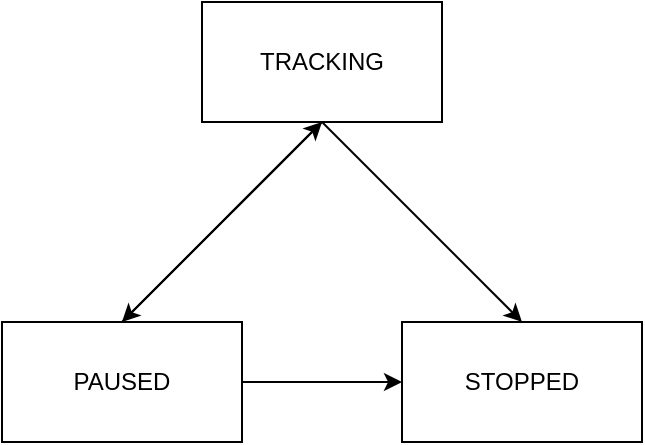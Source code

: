 <mxfile version="24.7.17">
  <diagram name="Page-1" id="ZWHEfGFO3fVckML94Ghl">
    <mxGraphModel dx="994" dy="628" grid="1" gridSize="10" guides="1" tooltips="1" connect="1" arrows="1" fold="1" page="1" pageScale="1" pageWidth="850" pageHeight="1100" background="none" math="0" shadow="0">
      <root>
        <mxCell id="0" />
        <mxCell id="1" parent="0" />
        <mxCell id="Pz3ju6JUrsaKP-L_kg8Y-3" value="" style="rounded=0;orthogonalLoop=1;jettySize=auto;html=1;exitX=0.5;exitY=1;exitDx=0;exitDy=0;entryX=0.5;entryY=0;entryDx=0;entryDy=0;strokeColor=#000000;" edge="1" parent="1" source="Pz3ju6JUrsaKP-L_kg8Y-1" target="Pz3ju6JUrsaKP-L_kg8Y-2">
          <mxGeometry relative="1" as="geometry" />
        </mxCell>
        <mxCell id="Pz3ju6JUrsaKP-L_kg8Y-7" style="rounded=0;orthogonalLoop=1;jettySize=auto;html=1;entryX=0.5;entryY=0;entryDx=0;entryDy=0;exitX=0.5;exitY=1;exitDx=0;exitDy=0;strokeColor=#000000;" edge="1" parent="1" source="Pz3ju6JUrsaKP-L_kg8Y-1" target="Pz3ju6JUrsaKP-L_kg8Y-4">
          <mxGeometry relative="1" as="geometry" />
        </mxCell>
        <mxCell id="Pz3ju6JUrsaKP-L_kg8Y-1" value="TRACKING" style="rounded=0;whiteSpace=wrap;html=1;fillColor=#FFFFFF;strokeColor=#000000;" vertex="1" parent="1">
          <mxGeometry x="360" y="160" width="120" height="60" as="geometry" />
        </mxCell>
        <mxCell id="Pz3ju6JUrsaKP-L_kg8Y-5" value="" style="edgeStyle=orthogonalEdgeStyle;rounded=0;orthogonalLoop=1;jettySize=auto;html=1;strokeColor=#000000;" edge="1" parent="1" source="Pz3ju6JUrsaKP-L_kg8Y-2" target="Pz3ju6JUrsaKP-L_kg8Y-4">
          <mxGeometry relative="1" as="geometry" />
        </mxCell>
        <mxCell id="Pz3ju6JUrsaKP-L_kg8Y-8" style="rounded=0;orthogonalLoop=1;jettySize=auto;html=1;exitX=0.5;exitY=0;exitDx=0;exitDy=0;strokeColor=#000000;" edge="1" parent="1" source="Pz3ju6JUrsaKP-L_kg8Y-2">
          <mxGeometry relative="1" as="geometry">
            <mxPoint x="420" y="220" as="targetPoint" />
          </mxGeometry>
        </mxCell>
        <mxCell id="Pz3ju6JUrsaKP-L_kg8Y-2" value="PAUSED" style="rounded=0;whiteSpace=wrap;html=1;fillColor=#FFFFFF;strokeColor=#000000;" vertex="1" parent="1">
          <mxGeometry x="260" y="320" width="120" height="60" as="geometry" />
        </mxCell>
        <mxCell id="Pz3ju6JUrsaKP-L_kg8Y-4" value="STOPPED" style="rounded=0;whiteSpace=wrap;html=1;fillColor=#FFFFFF;strokeColor=#000000;" vertex="1" parent="1">
          <mxGeometry x="460" y="320" width="120" height="60" as="geometry" />
        </mxCell>
      </root>
    </mxGraphModel>
  </diagram>
</mxfile>
